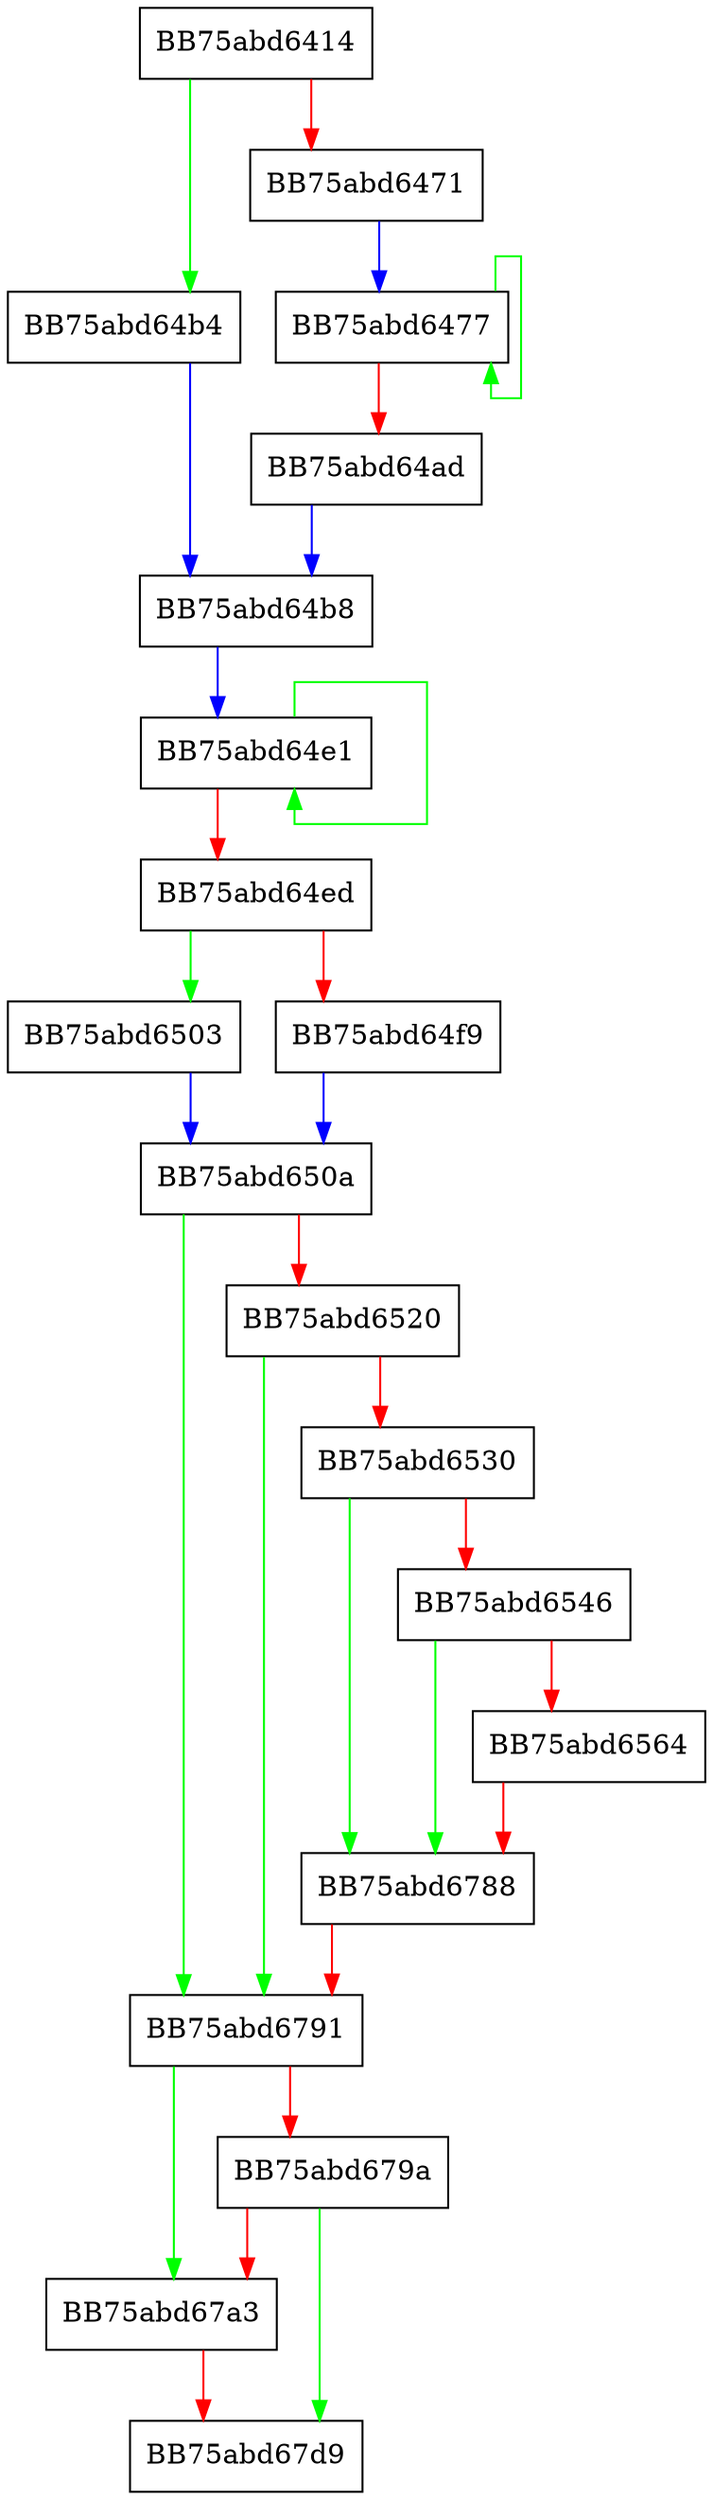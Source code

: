 digraph TraceStats {
  node [shape="box"];
  graph [splines=ortho];
  BB75abd6414 -> BB75abd64b4 [color="green"];
  BB75abd6414 -> BB75abd6471 [color="red"];
  BB75abd6471 -> BB75abd6477 [color="blue"];
  BB75abd6477 -> BB75abd6477 [color="green"];
  BB75abd6477 -> BB75abd64ad [color="red"];
  BB75abd64ad -> BB75abd64b8 [color="blue"];
  BB75abd64b4 -> BB75abd64b8 [color="blue"];
  BB75abd64b8 -> BB75abd64e1 [color="blue"];
  BB75abd64e1 -> BB75abd64e1 [color="green"];
  BB75abd64e1 -> BB75abd64ed [color="red"];
  BB75abd64ed -> BB75abd6503 [color="green"];
  BB75abd64ed -> BB75abd64f9 [color="red"];
  BB75abd64f9 -> BB75abd650a [color="blue"];
  BB75abd6503 -> BB75abd650a [color="blue"];
  BB75abd650a -> BB75abd6791 [color="green"];
  BB75abd650a -> BB75abd6520 [color="red"];
  BB75abd6520 -> BB75abd6791 [color="green"];
  BB75abd6520 -> BB75abd6530 [color="red"];
  BB75abd6530 -> BB75abd6788 [color="green"];
  BB75abd6530 -> BB75abd6546 [color="red"];
  BB75abd6546 -> BB75abd6788 [color="green"];
  BB75abd6546 -> BB75abd6564 [color="red"];
  BB75abd6564 -> BB75abd6788 [color="red"];
  BB75abd6788 -> BB75abd6791 [color="red"];
  BB75abd6791 -> BB75abd67a3 [color="green"];
  BB75abd6791 -> BB75abd679a [color="red"];
  BB75abd679a -> BB75abd67d9 [color="green"];
  BB75abd679a -> BB75abd67a3 [color="red"];
  BB75abd67a3 -> BB75abd67d9 [color="red"];
}